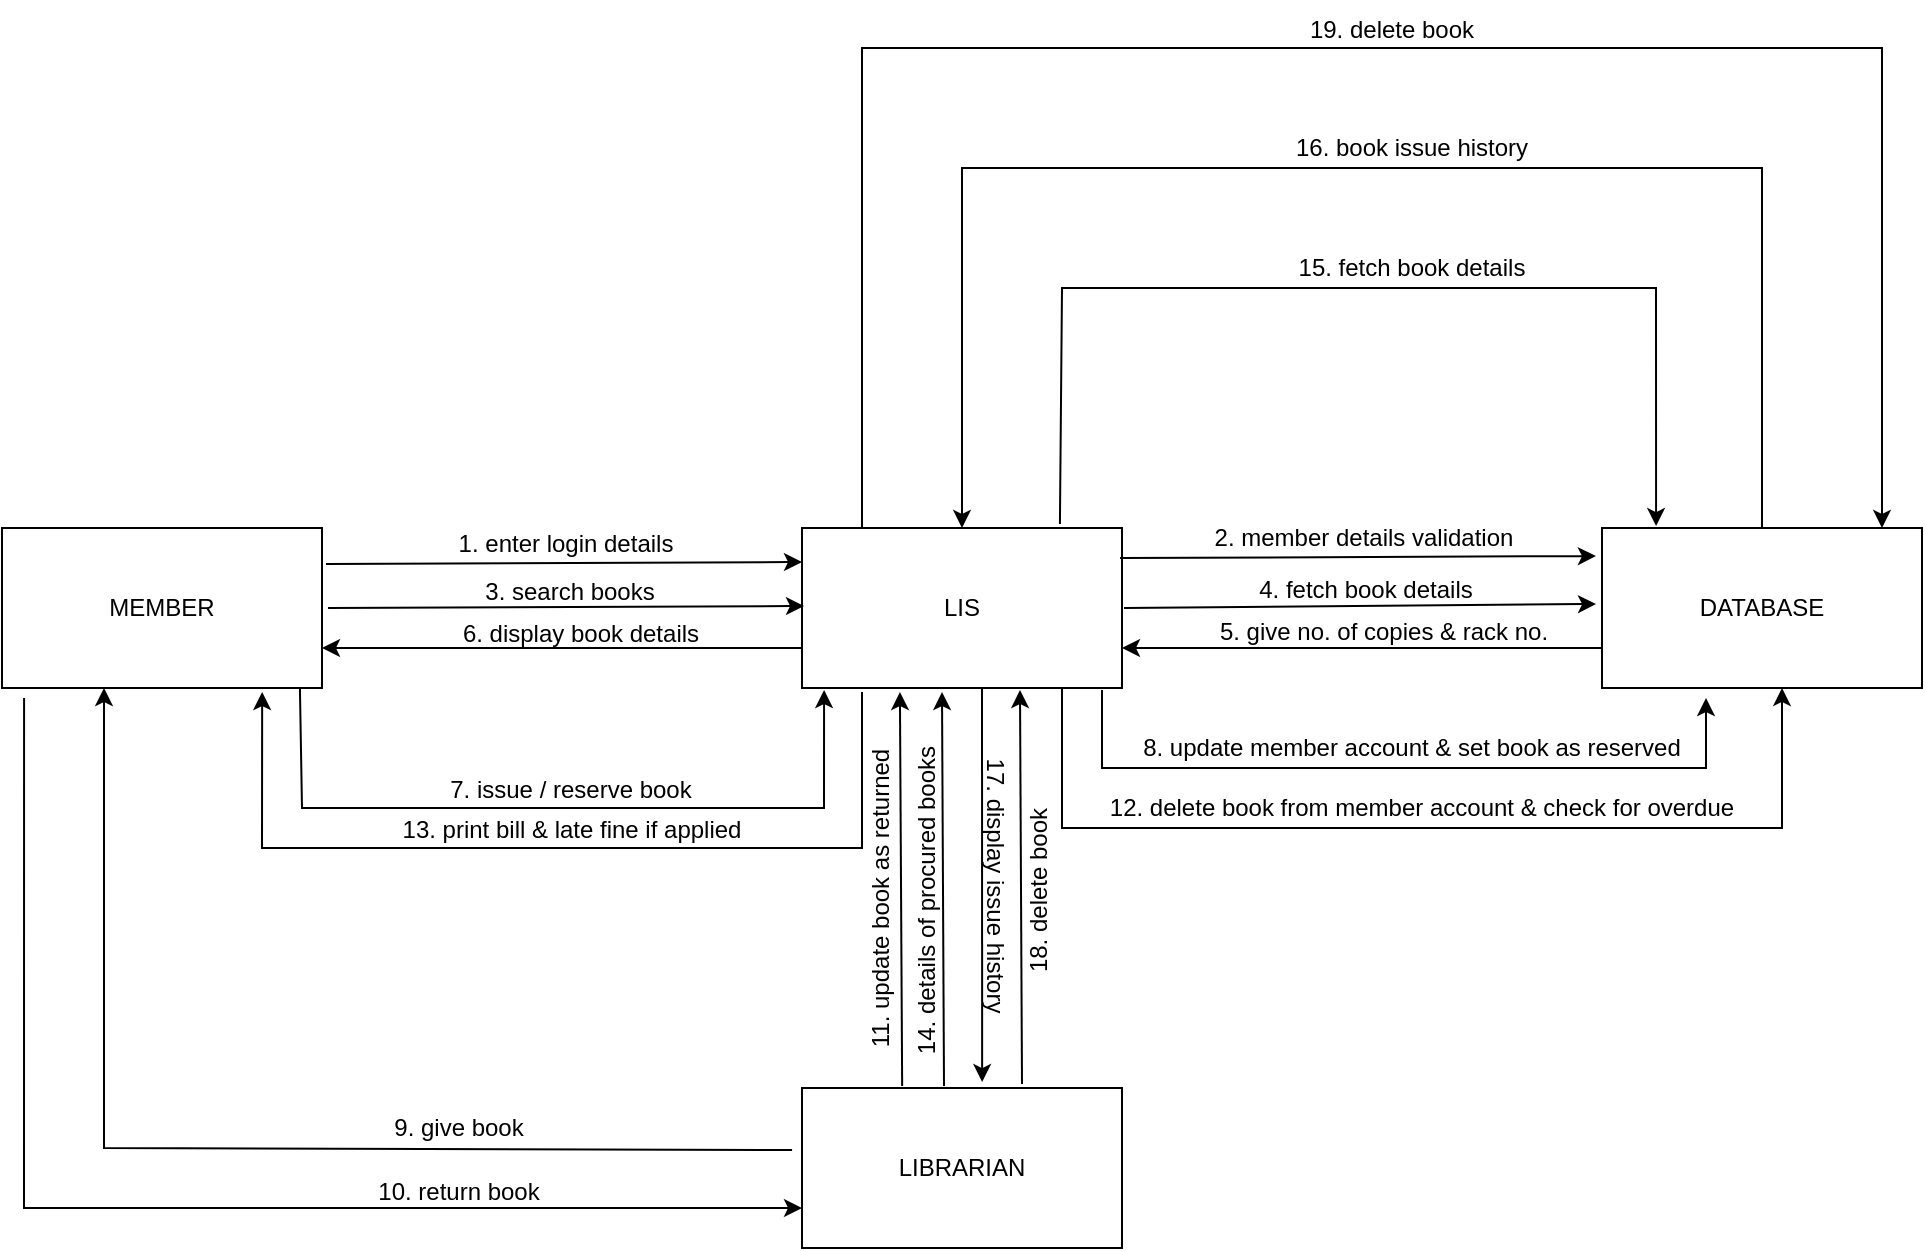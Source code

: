 <mxfile version="23.1.2" type="github">
  <diagram name="Page-1" id="haWW-HlAPf8C0q2IV4gv">
    <mxGraphModel dx="2284" dy="772" grid="1" gridSize="10" guides="1" tooltips="1" connect="1" arrows="1" fold="1" page="1" pageScale="1" pageWidth="850" pageHeight="1100" math="0" shadow="0">
      <root>
        <mxCell id="0" />
        <mxCell id="1" parent="0" />
        <mxCell id="kAQYb38Pm6OL3v1g0Ne8-1" value="LIS" style="rounded=0;whiteSpace=wrap;html=1;" vertex="1" parent="1">
          <mxGeometry x="360" y="520" width="160" height="80" as="geometry" />
        </mxCell>
        <mxCell id="kAQYb38Pm6OL3v1g0Ne8-2" value="MEMBER" style="rounded=0;whiteSpace=wrap;html=1;" vertex="1" parent="1">
          <mxGeometry x="-40" y="520" width="160" height="80" as="geometry" />
        </mxCell>
        <mxCell id="kAQYb38Pm6OL3v1g0Ne8-3" value="DATABASE" style="rounded=0;whiteSpace=wrap;html=1;" vertex="1" parent="1">
          <mxGeometry x="760" y="520" width="160" height="80" as="geometry" />
        </mxCell>
        <mxCell id="kAQYb38Pm6OL3v1g0Ne8-4" value="LIBRARIAN" style="rounded=0;whiteSpace=wrap;html=1;" vertex="1" parent="1">
          <mxGeometry x="360" y="800" width="160" height="80" as="geometry" />
        </mxCell>
        <mxCell id="kAQYb38Pm6OL3v1g0Ne8-5" value="" style="endArrow=classic;html=1;rounded=0;" edge="1" parent="1">
          <mxGeometry width="50" height="50" relative="1" as="geometry">
            <mxPoint x="390" y="520" as="sourcePoint" />
            <mxPoint x="900" y="520" as="targetPoint" />
            <Array as="points">
              <mxPoint x="390" y="280" />
              <mxPoint x="900" y="280" />
            </Array>
          </mxGeometry>
        </mxCell>
        <mxCell id="kAQYb38Pm6OL3v1g0Ne8-6" value="" style="endArrow=classic;html=1;rounded=0;exitX=0.806;exitY=-0.025;exitDx=0;exitDy=0;exitPerimeter=0;entryX=0.169;entryY=-0.012;entryDx=0;entryDy=0;entryPerimeter=0;" edge="1" parent="1" source="kAQYb38Pm6OL3v1g0Ne8-1" target="kAQYb38Pm6OL3v1g0Ne8-3">
          <mxGeometry width="50" height="50" relative="1" as="geometry">
            <mxPoint x="400" y="530" as="sourcePoint" />
            <mxPoint x="910" y="530" as="targetPoint" />
            <Array as="points">
              <mxPoint x="490" y="400" />
              <mxPoint x="787" y="400" />
            </Array>
          </mxGeometry>
        </mxCell>
        <mxCell id="kAQYb38Pm6OL3v1g0Ne8-7" value="" style="endArrow=classic;html=1;rounded=0;exitX=0.5;exitY=0;exitDx=0;exitDy=0;entryX=0.5;entryY=0;entryDx=0;entryDy=0;" edge="1" parent="1" source="kAQYb38Pm6OL3v1g0Ne8-3" target="kAQYb38Pm6OL3v1g0Ne8-1">
          <mxGeometry width="50" height="50" relative="1" as="geometry">
            <mxPoint x="499" y="528" as="sourcePoint" />
            <mxPoint x="797" y="529" as="targetPoint" />
            <Array as="points">
              <mxPoint x="840" y="340" />
              <mxPoint x="640" y="340" />
              <mxPoint x="440" y="340" />
            </Array>
          </mxGeometry>
        </mxCell>
        <mxCell id="kAQYb38Pm6OL3v1g0Ne8-8" value="" style="endArrow=classic;html=1;rounded=0;entryX=-0.019;entryY=0.163;entryDx=0;entryDy=0;entryPerimeter=0;exitX=0.994;exitY=0.175;exitDx=0;exitDy=0;exitPerimeter=0;" edge="1" parent="1">
          <mxGeometry width="50" height="50" relative="1" as="geometry">
            <mxPoint x="519.04" y="535" as="sourcePoint" />
            <mxPoint x="756.96" y="534.04" as="targetPoint" />
          </mxGeometry>
        </mxCell>
        <mxCell id="kAQYb38Pm6OL3v1g0Ne8-9" value="" style="endArrow=classic;html=1;rounded=0;entryX=-0.031;entryY=0.15;entryDx=0;entryDy=0;entryPerimeter=0;exitX=0.994;exitY=0.175;exitDx=0;exitDy=0;exitPerimeter=0;" edge="1" parent="1">
          <mxGeometry width="50" height="50" relative="1" as="geometry">
            <mxPoint x="521" y="560" as="sourcePoint" />
            <mxPoint x="757" y="558" as="targetPoint" />
          </mxGeometry>
        </mxCell>
        <mxCell id="kAQYb38Pm6OL3v1g0Ne8-10" value="" style="endArrow=classic;html=1;rounded=0;entryX=1;entryY=0.75;entryDx=0;entryDy=0;exitX=0;exitY=0.75;exitDx=0;exitDy=0;" edge="1" parent="1">
          <mxGeometry width="50" height="50" relative="1" as="geometry">
            <mxPoint x="760" y="580" as="sourcePoint" />
            <mxPoint x="520" y="580" as="targetPoint" />
          </mxGeometry>
        </mxCell>
        <mxCell id="kAQYb38Pm6OL3v1g0Ne8-11" value="" style="endArrow=classic;html=1;rounded=0;entryX=1;entryY=0.75;entryDx=0;entryDy=0;exitX=0;exitY=0.75;exitDx=0;exitDy=0;" edge="1" parent="1">
          <mxGeometry width="50" height="50" relative="1" as="geometry">
            <mxPoint x="360" y="580" as="sourcePoint" />
            <mxPoint x="120" y="580" as="targetPoint" />
          </mxGeometry>
        </mxCell>
        <mxCell id="kAQYb38Pm6OL3v1g0Ne8-12" value="" style="endArrow=classic;html=1;rounded=0;entryX=-0.019;entryY=0.163;entryDx=0;entryDy=0;entryPerimeter=0;exitX=0.994;exitY=0.175;exitDx=0;exitDy=0;exitPerimeter=0;" edge="1" parent="1">
          <mxGeometry width="50" height="50" relative="1" as="geometry">
            <mxPoint x="122" y="538" as="sourcePoint" />
            <mxPoint x="360" y="537" as="targetPoint" />
          </mxGeometry>
        </mxCell>
        <mxCell id="kAQYb38Pm6OL3v1g0Ne8-13" value="" style="endArrow=classic;html=1;rounded=0;entryX=-0.019;entryY=0.163;entryDx=0;entryDy=0;entryPerimeter=0;exitX=0.994;exitY=0.175;exitDx=0;exitDy=0;exitPerimeter=0;" edge="1" parent="1">
          <mxGeometry width="50" height="50" relative="1" as="geometry">
            <mxPoint x="123" y="560" as="sourcePoint" />
            <mxPoint x="361" y="559" as="targetPoint" />
          </mxGeometry>
        </mxCell>
        <mxCell id="kAQYb38Pm6OL3v1g0Ne8-14" value="" style="endArrow=classic;html=1;rounded=0;entryX=0.325;entryY=1.063;entryDx=0;entryDy=0;entryPerimeter=0;" edge="1" parent="1" target="kAQYb38Pm6OL3v1g0Ne8-3">
          <mxGeometry width="50" height="50" relative="1" as="geometry">
            <mxPoint x="510" y="601" as="sourcePoint" />
            <mxPoint x="500" y="510" as="targetPoint" />
            <Array as="points">
              <mxPoint x="510" y="640" />
              <mxPoint x="812" y="640" />
            </Array>
          </mxGeometry>
        </mxCell>
        <mxCell id="kAQYb38Pm6OL3v1g0Ne8-15" value="" style="endArrow=classic;html=1;rounded=0;" edge="1" parent="1">
          <mxGeometry width="50" height="50" relative="1" as="geometry">
            <mxPoint x="490" y="600" as="sourcePoint" />
            <mxPoint x="850" y="600" as="targetPoint" />
            <Array as="points">
              <mxPoint x="490" y="670" />
              <mxPoint x="850" y="670" />
              <mxPoint x="850" y="640" />
            </Array>
          </mxGeometry>
        </mxCell>
        <mxCell id="kAQYb38Pm6OL3v1g0Ne8-16" value="" style="endArrow=classic;html=1;rounded=0;exitX=-0.031;exitY=0.388;exitDx=0;exitDy=0;exitPerimeter=0;" edge="1" parent="1" source="kAQYb38Pm6OL3v1g0Ne8-4">
          <mxGeometry width="50" height="50" relative="1" as="geometry">
            <mxPoint x="350" y="830" as="sourcePoint" />
            <mxPoint x="11" y="600" as="targetPoint" />
            <Array as="points">
              <mxPoint x="11" y="830" />
            </Array>
          </mxGeometry>
        </mxCell>
        <mxCell id="kAQYb38Pm6OL3v1g0Ne8-17" value="" style="endArrow=classic;html=1;rounded=0;entryX=0;entryY=0.75;entryDx=0;entryDy=0;exitX=0.069;exitY=1.063;exitDx=0;exitDy=0;exitPerimeter=0;" edge="1" parent="1" source="kAQYb38Pm6OL3v1g0Ne8-2" target="kAQYb38Pm6OL3v1g0Ne8-4">
          <mxGeometry width="50" height="50" relative="1" as="geometry">
            <mxPoint x="450" y="560" as="sourcePoint" />
            <mxPoint x="500" y="510" as="targetPoint" />
            <Array as="points">
              <mxPoint x="-29" y="860" />
            </Array>
          </mxGeometry>
        </mxCell>
        <mxCell id="kAQYb38Pm6OL3v1g0Ne8-18" value="" style="endArrow=classic;html=1;rounded=0;entryX=0.069;entryY=1.075;entryDx=0;entryDy=0;entryPerimeter=0;exitX=0.931;exitY=1;exitDx=0;exitDy=0;exitPerimeter=0;" edge="1" parent="1" source="kAQYb38Pm6OL3v1g0Ne8-2">
          <mxGeometry width="50" height="50" relative="1" as="geometry">
            <mxPoint x="111.04" y="600.04" as="sourcePoint" />
            <mxPoint x="371.04" y="601" as="targetPoint" />
            <Array as="points">
              <mxPoint x="110" y="660" />
              <mxPoint x="240" y="660" />
              <mxPoint x="371" y="660" />
            </Array>
          </mxGeometry>
        </mxCell>
        <mxCell id="kAQYb38Pm6OL3v1g0Ne8-19" value="" style="endArrow=classic;html=1;rounded=0;entryX=0.813;entryY=1.025;entryDx=0;entryDy=0;entryPerimeter=0;" edge="1" parent="1" target="kAQYb38Pm6OL3v1g0Ne8-2">
          <mxGeometry width="50" height="50" relative="1" as="geometry">
            <mxPoint x="390" y="602" as="sourcePoint" />
            <mxPoint x="500" y="510" as="targetPoint" />
            <Array as="points">
              <mxPoint x="390" y="680" />
              <mxPoint x="90" y="680" />
            </Array>
          </mxGeometry>
        </mxCell>
        <mxCell id="kAQYb38Pm6OL3v1g0Ne8-20" value="" style="endArrow=classic;html=1;rounded=0;exitX=0.313;exitY=-0.012;exitDx=0;exitDy=0;exitPerimeter=0;entryX=0.306;entryY=1.025;entryDx=0;entryDy=0;entryPerimeter=0;" edge="1" parent="1" source="kAQYb38Pm6OL3v1g0Ne8-4" target="kAQYb38Pm6OL3v1g0Ne8-1">
          <mxGeometry width="50" height="50" relative="1" as="geometry">
            <mxPoint x="450" y="560" as="sourcePoint" />
            <mxPoint x="500" y="510" as="targetPoint" />
          </mxGeometry>
        </mxCell>
        <mxCell id="kAQYb38Pm6OL3v1g0Ne8-21" value="" style="endArrow=classic;html=1;rounded=0;exitX=0.313;exitY=-0.012;exitDx=0;exitDy=0;exitPerimeter=0;entryX=0.306;entryY=1.025;entryDx=0;entryDy=0;entryPerimeter=0;" edge="1" parent="1">
          <mxGeometry width="50" height="50" relative="1" as="geometry">
            <mxPoint x="431" y="799" as="sourcePoint" />
            <mxPoint x="430" y="602" as="targetPoint" />
          </mxGeometry>
        </mxCell>
        <mxCell id="kAQYb38Pm6OL3v1g0Ne8-22" value="" style="endArrow=classic;html=1;rounded=0;entryX=0.563;entryY=-0.037;entryDx=0;entryDy=0;entryPerimeter=0;" edge="1" parent="1" target="kAQYb38Pm6OL3v1g0Ne8-4">
          <mxGeometry width="50" height="50" relative="1" as="geometry">
            <mxPoint x="450" y="600" as="sourcePoint" />
            <mxPoint x="500" y="510" as="targetPoint" />
          </mxGeometry>
        </mxCell>
        <mxCell id="kAQYb38Pm6OL3v1g0Ne8-23" value="" style="endArrow=classic;html=1;rounded=0;exitX=0.313;exitY=-0.012;exitDx=0;exitDy=0;exitPerimeter=0;entryX=0.306;entryY=1.025;entryDx=0;entryDy=0;entryPerimeter=0;" edge="1" parent="1">
          <mxGeometry width="50" height="50" relative="1" as="geometry">
            <mxPoint x="470" y="798" as="sourcePoint" />
            <mxPoint x="469" y="601" as="targetPoint" />
          </mxGeometry>
        </mxCell>
        <mxCell id="kAQYb38Pm6OL3v1g0Ne8-24" value="1. enter login details" style="text;html=1;strokeColor=none;fillColor=none;align=center;verticalAlign=middle;whiteSpace=wrap;rounded=0;" vertex="1" parent="1">
          <mxGeometry x="187" y="513" width="110" height="30" as="geometry" />
        </mxCell>
        <mxCell id="kAQYb38Pm6OL3v1g0Ne8-25" value="3. search books" style="text;html=1;strokeColor=none;fillColor=none;align=center;verticalAlign=middle;whiteSpace=wrap;rounded=0;" vertex="1" parent="1">
          <mxGeometry x="189" y="537" width="110" height="30" as="geometry" />
        </mxCell>
        <mxCell id="kAQYb38Pm6OL3v1g0Ne8-26" value="6. display book details" style="text;html=1;strokeColor=none;fillColor=none;align=center;verticalAlign=middle;whiteSpace=wrap;rounded=0;" vertex="1" parent="1">
          <mxGeometry x="180" y="558" width="139" height="30" as="geometry" />
        </mxCell>
        <mxCell id="kAQYb38Pm6OL3v1g0Ne8-27" value="19. delete book" style="text;html=1;strokeColor=none;fillColor=none;align=center;verticalAlign=middle;whiteSpace=wrap;rounded=0;" vertex="1" parent="1">
          <mxGeometry x="600" y="256" width="110" height="30" as="geometry" />
        </mxCell>
        <mxCell id="kAQYb38Pm6OL3v1g0Ne8-29" value="16. book issue history" style="text;html=1;strokeColor=none;fillColor=none;align=center;verticalAlign=middle;whiteSpace=wrap;rounded=0;" vertex="1" parent="1">
          <mxGeometry x="600" y="315" width="130" height="30" as="geometry" />
        </mxCell>
        <mxCell id="kAQYb38Pm6OL3v1g0Ne8-30" value="15. fetch book details" style="text;html=1;strokeColor=none;fillColor=none;align=center;verticalAlign=middle;whiteSpace=wrap;rounded=0;" vertex="1" parent="1">
          <mxGeometry x="600" y="375" width="130" height="30" as="geometry" />
        </mxCell>
        <mxCell id="kAQYb38Pm6OL3v1g0Ne8-31" value="2. member details validation" style="text;html=1;strokeColor=none;fillColor=none;align=center;verticalAlign=middle;whiteSpace=wrap;rounded=0;" vertex="1" parent="1">
          <mxGeometry x="561" y="510" width="160" height="30" as="geometry" />
        </mxCell>
        <mxCell id="kAQYb38Pm6OL3v1g0Ne8-32" value="4. fetch book details" style="text;html=1;strokeColor=none;fillColor=none;align=center;verticalAlign=middle;whiteSpace=wrap;rounded=0;" vertex="1" parent="1">
          <mxGeometry x="562" y="536" width="160" height="30" as="geometry" />
        </mxCell>
        <mxCell id="kAQYb38Pm6OL3v1g0Ne8-33" value="5. give no. of copies &amp;amp; rack no." style="text;html=1;strokeColor=none;fillColor=none;align=center;verticalAlign=middle;whiteSpace=wrap;rounded=0;" vertex="1" parent="1">
          <mxGeometry x="562" y="557" width="178" height="30" as="geometry" />
        </mxCell>
        <mxCell id="kAQYb38Pm6OL3v1g0Ne8-34" value="7. issue / reserve book" style="text;html=1;strokeColor=none;fillColor=none;align=center;verticalAlign=middle;whiteSpace=wrap;rounded=0;" vertex="1" parent="1">
          <mxGeometry x="174.5" y="636" width="139" height="30" as="geometry" />
        </mxCell>
        <mxCell id="kAQYb38Pm6OL3v1g0Ne8-35" value="8. update member account &amp;amp; set book as reserved" style="text;html=1;strokeColor=none;fillColor=none;align=center;verticalAlign=middle;whiteSpace=wrap;rounded=0;" vertex="1" parent="1">
          <mxGeometry x="526" y="615" width="278" height="30" as="geometry" />
        </mxCell>
        <mxCell id="kAQYb38Pm6OL3v1g0Ne8-36" value="9. give book" style="text;html=1;strokeColor=none;fillColor=none;align=center;verticalAlign=middle;whiteSpace=wrap;rounded=0;" vertex="1" parent="1">
          <mxGeometry x="119" y="805" width="139" height="30" as="geometry" />
        </mxCell>
        <mxCell id="kAQYb38Pm6OL3v1g0Ne8-38" value="10. return book" style="text;html=1;strokeColor=none;fillColor=none;align=center;verticalAlign=middle;whiteSpace=wrap;rounded=0;" vertex="1" parent="1">
          <mxGeometry x="119" y="837" width="139" height="30" as="geometry" />
        </mxCell>
        <mxCell id="kAQYb38Pm6OL3v1g0Ne8-39" value="11. update book as returned" style="text;html=1;strokeColor=none;fillColor=none;align=center;verticalAlign=middle;whiteSpace=wrap;rounded=0;rotation=-90;" vertex="1" parent="1">
          <mxGeometry x="305" y="690" width="189" height="30" as="geometry" />
        </mxCell>
        <mxCell id="kAQYb38Pm6OL3v1g0Ne8-41" value="14. details of procured books" style="text;html=1;strokeColor=none;fillColor=none;align=center;verticalAlign=middle;whiteSpace=wrap;rounded=0;rotation=-90;" vertex="1" parent="1">
          <mxGeometry x="328" y="691" width="189" height="30" as="geometry" />
        </mxCell>
        <mxCell id="kAQYb38Pm6OL3v1g0Ne8-42" value="12. delete book from member account &amp;amp; check for overdue" style="text;html=1;strokeColor=none;fillColor=none;align=center;verticalAlign=middle;whiteSpace=wrap;rounded=0;" vertex="1" parent="1">
          <mxGeometry x="498" y="645" width="344" height="30" as="geometry" />
        </mxCell>
        <mxCell id="kAQYb38Pm6OL3v1g0Ne8-43" value="13. print bill &amp;amp; late fine if applied" style="text;html=1;strokeColor=none;fillColor=none;align=center;verticalAlign=middle;whiteSpace=wrap;rounded=0;" vertex="1" parent="1">
          <mxGeometry x="155.5" y="656" width="177.5" height="30" as="geometry" />
        </mxCell>
        <mxCell id="kAQYb38Pm6OL3v1g0Ne8-44" value="17. display issue history" style="text;html=1;strokeColor=none;fillColor=none;align=center;verticalAlign=middle;whiteSpace=wrap;rounded=0;rotation=90;" vertex="1" parent="1">
          <mxGeometry x="362" y="684" width="189" height="30" as="geometry" />
        </mxCell>
        <mxCell id="kAQYb38Pm6OL3v1g0Ne8-45" value="18. delete book" style="text;html=1;strokeColor=none;fillColor=none;align=center;verticalAlign=middle;whiteSpace=wrap;rounded=0;rotation=-90;" vertex="1" parent="1">
          <mxGeometry x="384" y="686" width="189" height="30" as="geometry" />
        </mxCell>
      </root>
    </mxGraphModel>
  </diagram>
</mxfile>
